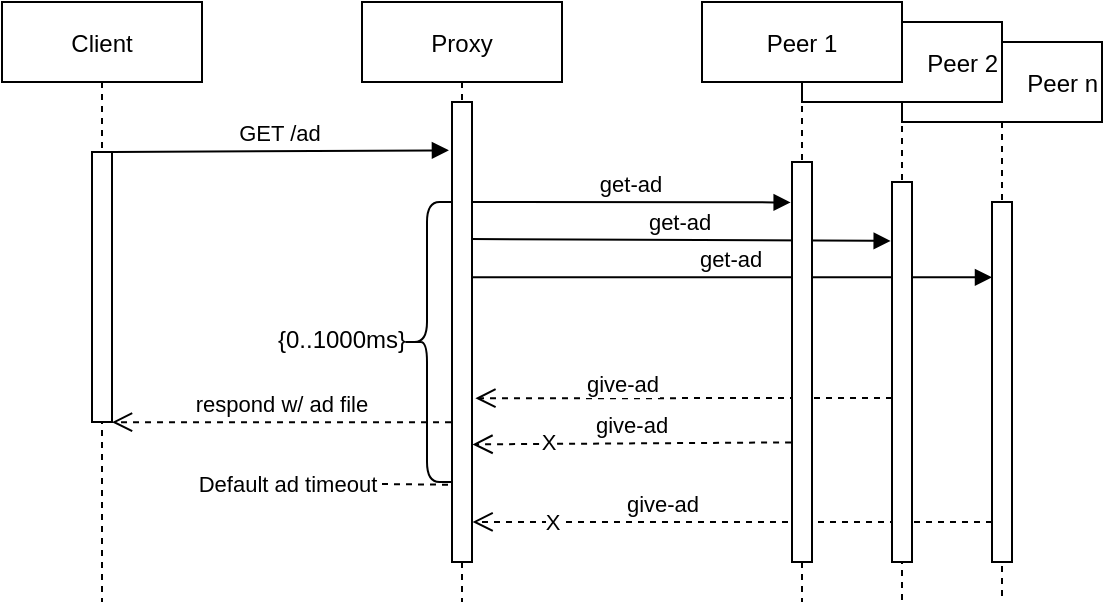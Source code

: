 <mxfile version="21.1.5" type="github">
  <diagram id="kgpKYQtTHZ0yAKxKKP6v" name="Page-1">
    <mxGraphModel dx="1185" dy="642" grid="1" gridSize="10" guides="1" tooltips="1" connect="1" arrows="1" fold="1" page="1" pageScale="1" pageWidth="850" pageHeight="1100" math="0" shadow="0">
      <root>
        <mxCell id="0" />
        <mxCell id="1" parent="0" />
        <mxCell id="14" value="get-ad" style="verticalAlign=bottom;endArrow=block;shadow=0;strokeWidth=1;exitX=0.905;exitY=0.368;exitDx=0;exitDy=0;exitPerimeter=0;" parent="1" target="12" edge="1">
          <mxGeometry relative="1" as="geometry">
            <mxPoint x="354.05" y="217.64" as="sourcePoint" />
            <mxPoint x="610" y="218" as="targetPoint" />
          </mxGeometry>
        </mxCell>
        <mxCell id="24" value="give-ad" style="html=1;verticalAlign=bottom;endArrow=open;dashed=1;endSize=8;entryX=1.028;entryY=0.913;entryDx=0;entryDy=0;entryPerimeter=0;exitX=0;exitY=0.889;exitDx=0;exitDy=0;exitPerimeter=0;" parent="1" source="12" target="3nuBFxr9cyL0pnOWT2aG-6" edge="1">
          <mxGeometry x="0.271" relative="1" as="geometry">
            <mxPoint x="610" y="340" as="sourcePoint" />
            <mxPoint x="360.0" y="340" as="targetPoint" />
            <mxPoint as="offset" />
          </mxGeometry>
        </mxCell>
        <mxCell id="28" value="X" style="edgeLabel;html=1;align=center;verticalAlign=middle;resizable=0;points=[];fontSize=11;" parent="24" vertex="1" connectable="0">
          <mxGeometry x="0.693" relative="1" as="geometry">
            <mxPoint as="offset" />
          </mxGeometry>
        </mxCell>
        <mxCell id="13" value="get-ad" style="verticalAlign=bottom;endArrow=block;shadow=0;strokeWidth=1;exitX=0.905;exitY=0.298;exitDx=0;exitDy=0;exitPerimeter=0;entryX=-0.065;entryY=0.155;entryDx=0;entryDy=0;entryPerimeter=0;" parent="1" source="3nuBFxr9cyL0pnOWT2aG-6" target="10" edge="1">
          <mxGeometry relative="1" as="geometry">
            <mxPoint x="355" y="195.84" as="sourcePoint" />
            <mxPoint x="550" y="199" as="targetPoint" />
          </mxGeometry>
        </mxCell>
        <mxCell id="11" value="Peer n" style="shape=umlLifeline;perimeter=lifelinePerimeter;container=1;collapsible=0;recursiveResize=0;rounded=0;shadow=0;strokeWidth=1;align=right;verticalAlign=middle;" parent="1" vertex="1">
          <mxGeometry x="570" y="100" width="100" height="280" as="geometry" />
        </mxCell>
        <mxCell id="12" value="" style="points=[];perimeter=orthogonalPerimeter;rounded=0;shadow=0;strokeWidth=1;" parent="11" vertex="1">
          <mxGeometry x="45" y="80" width="10" height="180" as="geometry" />
        </mxCell>
        <mxCell id="9" value="Peer 2" style="shape=umlLifeline;perimeter=lifelinePerimeter;container=1;collapsible=0;recursiveResize=0;rounded=0;shadow=0;strokeWidth=1;align=right;verticalAlign=middle;" parent="1" vertex="1">
          <mxGeometry x="520" y="90" width="100" height="290" as="geometry" />
        </mxCell>
        <mxCell id="10" value="" style="points=[];perimeter=orthogonalPerimeter;rounded=0;shadow=0;strokeWidth=1;" parent="9" vertex="1">
          <mxGeometry x="45" y="80" width="10" height="190" as="geometry" />
        </mxCell>
        <mxCell id="3nuBFxr9cyL0pnOWT2aG-1" value="Client" style="shape=umlLifeline;perimeter=lifelinePerimeter;container=1;collapsible=0;recursiveResize=0;rounded=0;shadow=0;strokeWidth=1;" parent="1" vertex="1">
          <mxGeometry x="120" y="80" width="100" height="300" as="geometry" />
        </mxCell>
        <mxCell id="3nuBFxr9cyL0pnOWT2aG-2" value="" style="points=[];perimeter=orthogonalPerimeter;rounded=0;shadow=0;strokeWidth=1;" parent="3nuBFxr9cyL0pnOWT2aG-1" vertex="1">
          <mxGeometry x="45" y="75" width="10" height="135" as="geometry" />
        </mxCell>
        <mxCell id="3nuBFxr9cyL0pnOWT2aG-5" value="Proxy" style="shape=umlLifeline;perimeter=lifelinePerimeter;container=1;collapsible=0;recursiveResize=0;rounded=0;shadow=0;strokeWidth=1;" parent="1" vertex="1">
          <mxGeometry x="300" y="80" width="100" height="300" as="geometry" />
        </mxCell>
        <mxCell id="3nuBFxr9cyL0pnOWT2aG-6" value="" style="points=[];perimeter=orthogonalPerimeter;rounded=0;shadow=0;strokeWidth=1;" parent="3nuBFxr9cyL0pnOWT2aG-5" vertex="1">
          <mxGeometry x="45" y="50" width="10" height="230" as="geometry" />
        </mxCell>
        <mxCell id="2" value="get-ad" style="verticalAlign=bottom;endArrow=block;shadow=0;strokeWidth=1;entryX=-0.067;entryY=0.101;entryDx=0;entryDy=0;entryPerimeter=0;" parent="3nuBFxr9cyL0pnOWT2aG-5" target="DM9WYxIIClQ7wr1XLAzr-2" edge="1">
          <mxGeometry relative="1" as="geometry">
            <mxPoint x="55" y="100.0" as="sourcePoint" />
            <mxPoint x="210" y="100" as="targetPoint" />
          </mxGeometry>
        </mxCell>
        <mxCell id="19" value="" style="shape=curlyBracket;whiteSpace=wrap;html=1;rounded=1;labelPosition=left;verticalLabelPosition=middle;align=right;verticalAlign=middle;" parent="3nuBFxr9cyL0pnOWT2aG-5" vertex="1">
          <mxGeometry x="20" y="100" width="25" height="140" as="geometry" />
        </mxCell>
        <mxCell id="22" value="" style="endArrow=none;dashed=1;html=1;entryX=0.962;entryY=0.995;entryDx=0;entryDy=0;entryPerimeter=0;" parent="3nuBFxr9cyL0pnOWT2aG-5" edge="1">
          <mxGeometry width="50" height="50" relative="1" as="geometry">
            <mxPoint x="10" y="241" as="sourcePoint" />
            <mxPoint x="45.0" y="241.4" as="targetPoint" />
          </mxGeometry>
        </mxCell>
        <mxCell id="3nuBFxr9cyL0pnOWT2aG-7" value="respond w/ ad file" style="verticalAlign=bottom;endArrow=open;dashed=1;endSize=8;shadow=0;strokeWidth=1;exitX=-0.049;exitY=0.783;exitDx=0;exitDy=0;exitPerimeter=0;" parent="1" edge="1">
          <mxGeometry x="-0.002" relative="1" as="geometry">
            <mxPoint x="175" y="290.09" as="targetPoint" />
            <mxPoint x="344.51" y="290.09" as="sourcePoint" />
            <mxPoint as="offset" />
          </mxGeometry>
        </mxCell>
        <mxCell id="3nuBFxr9cyL0pnOWT2aG-8" value="GET /ad" style="verticalAlign=bottom;endArrow=block;shadow=0;strokeWidth=1;entryX=-0.153;entryY=0.105;entryDx=0;entryDy=0;entryPerimeter=0;" parent="1" source="3nuBFxr9cyL0pnOWT2aG-2" target="3nuBFxr9cyL0pnOWT2aG-6" edge="1">
          <mxGeometry relative="1" as="geometry">
            <mxPoint x="275" y="160" as="sourcePoint" />
            <mxPoint x="270" y="150" as="targetPoint" />
          </mxGeometry>
        </mxCell>
        <mxCell id="DM9WYxIIClQ7wr1XLAzr-1" value="Peer 1" style="shape=umlLifeline;perimeter=lifelinePerimeter;container=1;collapsible=0;recursiveResize=0;rounded=0;shadow=0;strokeWidth=1;" parent="1" vertex="1">
          <mxGeometry x="470" y="80" width="100" height="300" as="geometry" />
        </mxCell>
        <mxCell id="15" value="give-ad" style="html=1;verticalAlign=bottom;endArrow=open;dashed=1;endSize=8;entryX=1.169;entryY=0.744;entryDx=0;entryDy=0;entryPerimeter=0;" parent="DM9WYxIIClQ7wr1XLAzr-1" edge="1">
          <mxGeometry x="0.296" y="2" relative="1" as="geometry">
            <mxPoint x="95" y="198" as="sourcePoint" />
            <mxPoint x="-113.31" y="198.12" as="targetPoint" />
            <mxPoint as="offset" />
          </mxGeometry>
        </mxCell>
        <mxCell id="DM9WYxIIClQ7wr1XLAzr-2" value="" style="points=[];perimeter=orthogonalPerimeter;rounded=0;shadow=0;strokeWidth=1;" parent="DM9WYxIIClQ7wr1XLAzr-1" vertex="1">
          <mxGeometry x="45" y="80" width="10" height="200" as="geometry" />
        </mxCell>
        <mxCell id="6" value="give-ad" style="verticalAlign=bottom;endArrow=open;dashed=1;endSize=8;shadow=0;strokeWidth=1;entryX=1.026;entryY=0.653;entryDx=0;entryDy=0;entryPerimeter=0;exitX=-0.046;exitY=0.701;exitDx=0;exitDy=0;exitPerimeter=0;" parent="1" source="DM9WYxIIClQ7wr1XLAzr-2" edge="1">
          <mxGeometry x="-0.004" relative="1" as="geometry">
            <mxPoint x="355.26" y="301.19" as="targetPoint" />
            <mxPoint x="510" y="301" as="sourcePoint" />
            <mxPoint as="offset" />
          </mxGeometry>
        </mxCell>
        <mxCell id="31" value="X" style="edgeLabel;html=1;align=center;verticalAlign=middle;resizable=0;points=[];fontSize=11;" parent="6" vertex="1" connectable="0">
          <mxGeometry x="0.526" y="-1" relative="1" as="geometry">
            <mxPoint as="offset" />
          </mxGeometry>
        </mxCell>
        <mxCell id="20" value="{0..1000ms}" style="text;html=1;strokeColor=none;fillColor=none;align=center;verticalAlign=middle;whiteSpace=wrap;rounded=0;" parent="1" vertex="1">
          <mxGeometry x="260" y="234" width="60" height="30" as="geometry" />
        </mxCell>
        <mxCell id="23" value="&lt;font style=&quot;font-size: 11px;&quot;&gt;Default ad timeout&lt;/font&gt;" style="text;html=1;strokeColor=none;fillColor=none;align=center;verticalAlign=middle;whiteSpace=wrap;rounded=0;" parent="1" vertex="1">
          <mxGeometry x="213" y="306" width="100" height="30" as="geometry" />
        </mxCell>
      </root>
    </mxGraphModel>
  </diagram>
</mxfile>
